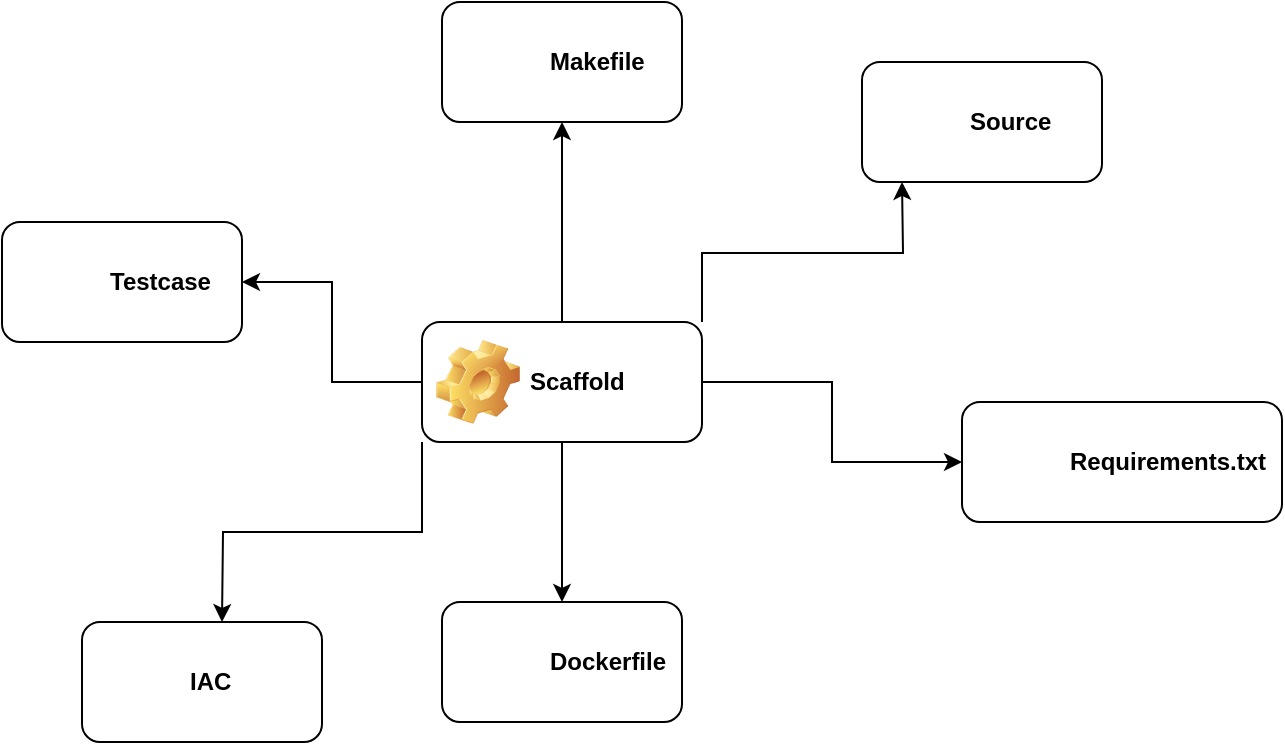 <mxfile version="24.2.7" type="github">
  <diagram name="Page-1" id="XZsIJU2wIk4EuzrLZHTW">
    <mxGraphModel dx="954" dy="606" grid="1" gridSize="10" guides="1" tooltips="1" connect="1" arrows="1" fold="1" page="1" pageScale="1" pageWidth="850" pageHeight="1100" math="0" shadow="0">
      <root>
        <mxCell id="0" />
        <mxCell id="1" parent="0" />
        <mxCell id="73bMdiqMM3y6qiTQ7buE-5" value="" style="edgeStyle=orthogonalEdgeStyle;rounded=0;orthogonalLoop=1;jettySize=auto;html=1;" edge="1" parent="1" source="73bMdiqMM3y6qiTQ7buE-1" target="73bMdiqMM3y6qiTQ7buE-4">
          <mxGeometry relative="1" as="geometry" />
        </mxCell>
        <mxCell id="73bMdiqMM3y6qiTQ7buE-7" value="" style="edgeStyle=orthogonalEdgeStyle;rounded=0;orthogonalLoop=1;jettySize=auto;html=1;" edge="1" parent="1" source="73bMdiqMM3y6qiTQ7buE-1" target="73bMdiqMM3y6qiTQ7buE-6">
          <mxGeometry relative="1" as="geometry" />
        </mxCell>
        <mxCell id="73bMdiqMM3y6qiTQ7buE-9" value="" style="edgeStyle=orthogonalEdgeStyle;rounded=0;orthogonalLoop=1;jettySize=auto;html=1;" edge="1" parent="1" source="73bMdiqMM3y6qiTQ7buE-1" target="73bMdiqMM3y6qiTQ7buE-8">
          <mxGeometry relative="1" as="geometry" />
        </mxCell>
        <mxCell id="73bMdiqMM3y6qiTQ7buE-11" value="" style="edgeStyle=orthogonalEdgeStyle;rounded=0;orthogonalLoop=1;jettySize=auto;html=1;" edge="1" parent="1" source="73bMdiqMM3y6qiTQ7buE-1" target="73bMdiqMM3y6qiTQ7buE-10">
          <mxGeometry relative="1" as="geometry" />
        </mxCell>
        <mxCell id="73bMdiqMM3y6qiTQ7buE-13" style="edgeStyle=orthogonalEdgeStyle;rounded=0;orthogonalLoop=1;jettySize=auto;html=1;exitX=1;exitY=0;exitDx=0;exitDy=0;" edge="1" parent="1" source="73bMdiqMM3y6qiTQ7buE-1">
          <mxGeometry relative="1" as="geometry">
            <mxPoint x="590" y="210" as="targetPoint" />
          </mxGeometry>
        </mxCell>
        <mxCell id="73bMdiqMM3y6qiTQ7buE-15" style="edgeStyle=orthogonalEdgeStyle;rounded=0;orthogonalLoop=1;jettySize=auto;html=1;exitX=0;exitY=1;exitDx=0;exitDy=0;" edge="1" parent="1" source="73bMdiqMM3y6qiTQ7buE-1">
          <mxGeometry relative="1" as="geometry">
            <mxPoint x="250" y="430" as="targetPoint" />
          </mxGeometry>
        </mxCell>
        <mxCell id="73bMdiqMM3y6qiTQ7buE-1" value="Scaffold" style="label;whiteSpace=wrap;html=1;image=img/clipart/Gear_128x128.png" vertex="1" parent="1">
          <mxGeometry x="350" y="280" width="140" height="60" as="geometry" />
        </mxCell>
        <mxCell id="73bMdiqMM3y6qiTQ7buE-4" value="Dockerfile" style="whiteSpace=wrap;html=1;align=left;fontStyle=1;spacing=2;spacingLeft=52;rounded=1;" vertex="1" parent="1">
          <mxGeometry x="360" y="420" width="120" height="60" as="geometry" />
        </mxCell>
        <mxCell id="73bMdiqMM3y6qiTQ7buE-6" value="Testcase" style="whiteSpace=wrap;html=1;align=left;fontStyle=1;spacing=2;spacingLeft=52;rounded=1;" vertex="1" parent="1">
          <mxGeometry x="140" y="230" width="120" height="60" as="geometry" />
        </mxCell>
        <mxCell id="73bMdiqMM3y6qiTQ7buE-8" value="Makefile" style="whiteSpace=wrap;html=1;align=left;fontStyle=1;spacing=2;spacingLeft=52;rounded=1;" vertex="1" parent="1">
          <mxGeometry x="360" y="120" width="120" height="60" as="geometry" />
        </mxCell>
        <mxCell id="73bMdiqMM3y6qiTQ7buE-10" value="Requirements.txt" style="whiteSpace=wrap;html=1;align=left;fontStyle=1;spacing=2;spacingLeft=52;rounded=1;" vertex="1" parent="1">
          <mxGeometry x="620" y="320" width="160" height="60" as="geometry" />
        </mxCell>
        <mxCell id="73bMdiqMM3y6qiTQ7buE-14" value="Source" style="whiteSpace=wrap;html=1;align=left;fontStyle=1;spacing=2;spacingLeft=52;rounded=1;" vertex="1" parent="1">
          <mxGeometry x="570" y="150" width="120" height="60" as="geometry" />
        </mxCell>
        <mxCell id="73bMdiqMM3y6qiTQ7buE-16" value="IAC" style="whiteSpace=wrap;html=1;align=left;fontStyle=1;spacing=2;spacingLeft=52;rounded=1;" vertex="1" parent="1">
          <mxGeometry x="180" y="430" width="120" height="60" as="geometry" />
        </mxCell>
      </root>
    </mxGraphModel>
  </diagram>
</mxfile>
